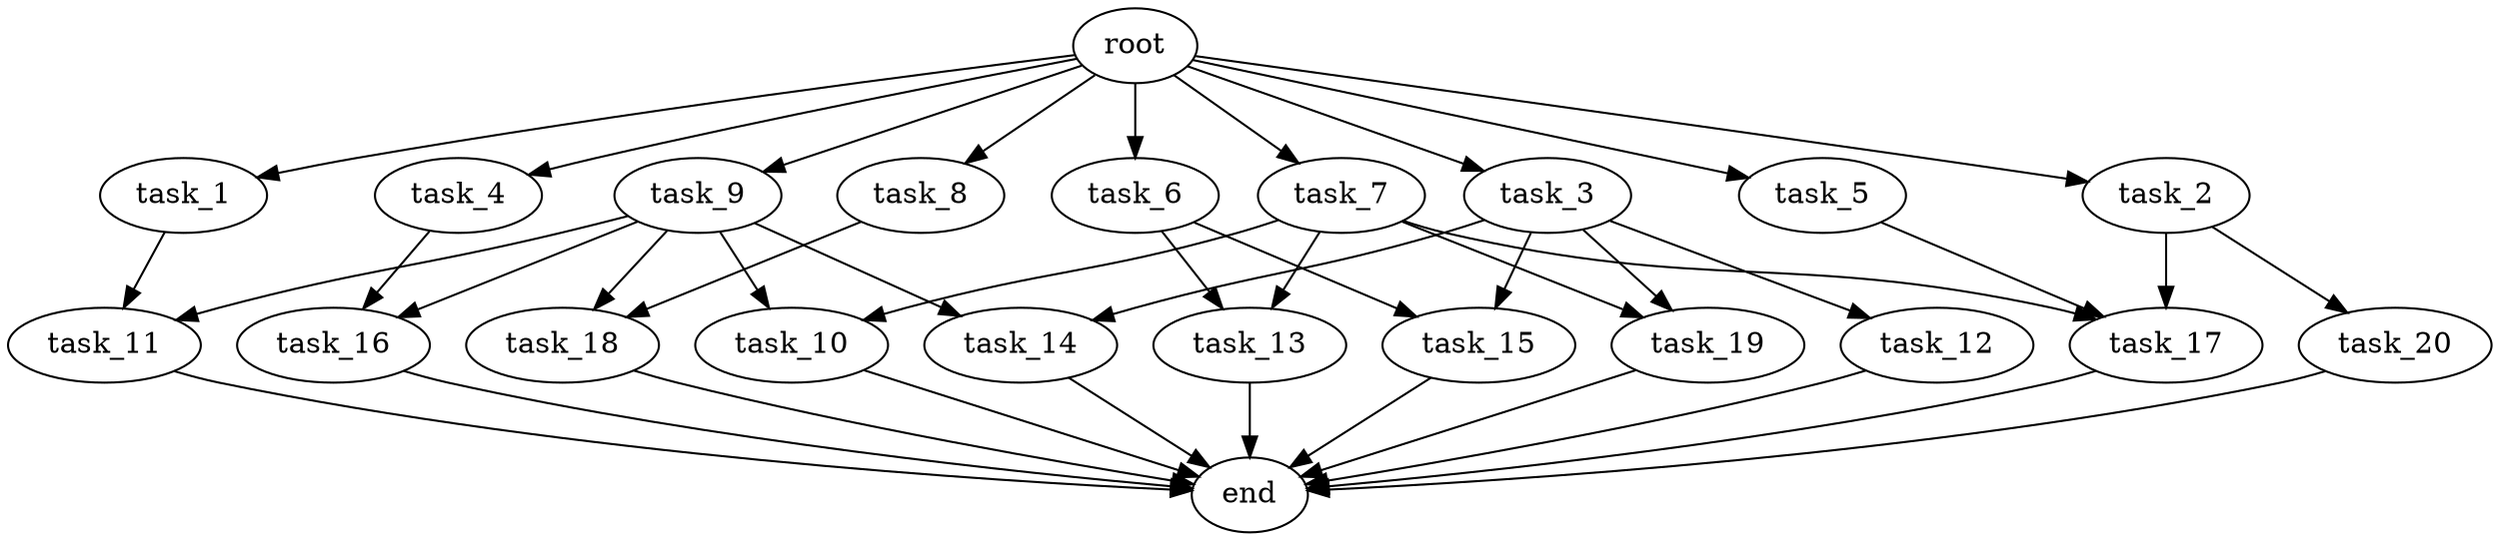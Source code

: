 digraph G {
  root [size="0.000000e+00"];
  task_1 [size="1.322758e+09"];
  task_2 [size="8.263686e+08"];
  task_3 [size="5.714834e+09"];
  task_4 [size="4.940617e+08"];
  task_5 [size="3.992514e+09"];
  task_6 [size="8.517048e+08"];
  task_7 [size="5.018729e+09"];
  task_8 [size="7.738478e+09"];
  task_9 [size="1.304621e+09"];
  task_10 [size="1.349573e+09"];
  task_11 [size="5.593402e+09"];
  task_12 [size="4.879123e+09"];
  task_13 [size="6.522832e+09"];
  task_14 [size="1.961797e+09"];
  task_15 [size="6.160352e+09"];
  task_16 [size="7.356942e+09"];
  task_17 [size="2.463212e+09"];
  task_18 [size="7.173682e+08"];
  task_19 [size="7.767942e+09"];
  task_20 [size="3.234793e+09"];
  end [size="0.000000e+00"];

  root -> task_1 [size="1.000000e-12"];
  root -> task_2 [size="1.000000e-12"];
  root -> task_3 [size="1.000000e-12"];
  root -> task_4 [size="1.000000e-12"];
  root -> task_5 [size="1.000000e-12"];
  root -> task_6 [size="1.000000e-12"];
  root -> task_7 [size="1.000000e-12"];
  root -> task_8 [size="1.000000e-12"];
  root -> task_9 [size="1.000000e-12"];
  task_1 -> task_11 [size="2.796701e+08"];
  task_2 -> task_17 [size="8.210707e+07"];
  task_2 -> task_20 [size="3.234793e+08"];
  task_3 -> task_12 [size="4.879123e+08"];
  task_3 -> task_14 [size="9.808985e+07"];
  task_3 -> task_15 [size="3.080176e+08"];
  task_3 -> task_19 [size="3.883971e+08"];
  task_4 -> task_16 [size="3.678471e+08"];
  task_5 -> task_17 [size="8.210707e+07"];
  task_6 -> task_13 [size="3.261416e+08"];
  task_6 -> task_15 [size="3.080176e+08"];
  task_7 -> task_10 [size="6.747864e+07"];
  task_7 -> task_13 [size="3.261416e+08"];
  task_7 -> task_17 [size="8.210707e+07"];
  task_7 -> task_19 [size="3.883971e+08"];
  task_8 -> task_18 [size="3.586841e+07"];
  task_9 -> task_10 [size="6.747864e+07"];
  task_9 -> task_11 [size="2.796701e+08"];
  task_9 -> task_14 [size="9.808985e+07"];
  task_9 -> task_16 [size="3.678471e+08"];
  task_9 -> task_18 [size="3.586841e+07"];
  task_10 -> end [size="1.000000e-12"];
  task_11 -> end [size="1.000000e-12"];
  task_12 -> end [size="1.000000e-12"];
  task_13 -> end [size="1.000000e-12"];
  task_14 -> end [size="1.000000e-12"];
  task_15 -> end [size="1.000000e-12"];
  task_16 -> end [size="1.000000e-12"];
  task_17 -> end [size="1.000000e-12"];
  task_18 -> end [size="1.000000e-12"];
  task_19 -> end [size="1.000000e-12"];
  task_20 -> end [size="1.000000e-12"];
}
